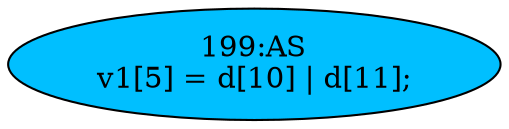 strict digraph "" {
	node [label="\N"];
	"199:AS"	 [ast="<pyverilog.vparser.ast.Assign object at 0x7f4056d88550>",
		def_var="['v1']",
		fillcolor=deepskyblue,
		label="199:AS
v1[5] = d[10] | d[11];",
		statements="[]",
		style=filled,
		typ=Assign,
		use_var="['d', 'd']"];
}
